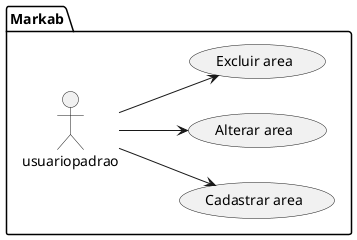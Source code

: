 @startuml

left to right direction

package Markab {
actor "usuariopadrao" as a
 

  usecase (Cadastrar area) as UC1
  usecase (Alterar area) as UC2
  usecase (Excluir area) as UC3
 

}

a --> UC1
a --> UC2
a --> UC3


 

@enduml